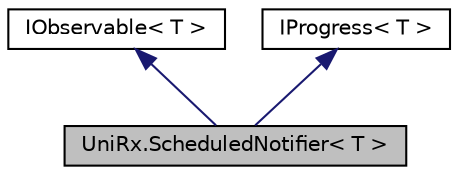 digraph "UniRx.ScheduledNotifier&lt; T &gt;"
{
 // LATEX_PDF_SIZE
  edge [fontname="Helvetica",fontsize="10",labelfontname="Helvetica",labelfontsize="10"];
  node [fontname="Helvetica",fontsize="10",shape=record];
  Node1 [label="UniRx.ScheduledNotifier\< T \>",height=0.2,width=0.4,color="black", fillcolor="grey75", style="filled", fontcolor="black",tooltip="Notify value on setuped scheduler."];
  Node2 -> Node1 [dir="back",color="midnightblue",fontsize="10",style="solid",fontname="Helvetica"];
  Node2 [label="IObservable\< T \>",height=0.2,width=0.4,color="black", fillcolor="white", style="filled",URL="$interface_uni_rx_1_1_i_observable.html",tooltip=" "];
  Node3 -> Node1 [dir="back",color="midnightblue",fontsize="10",style="solid",fontname="Helvetica"];
  Node3 [label="IProgress\< T \>",height=0.2,width=0.4,color="black", fillcolor="white", style="filled",URL="$interface_uni_rx_1_1_i_progress.html",tooltip=" "];
}
